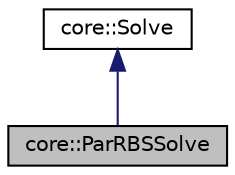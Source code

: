 digraph "core::ParRBSSolve"
{
 // LATEX_PDF_SIZE
  edge [fontname="Helvetica",fontsize="10",labelfontname="Helvetica",labelfontsize="10"];
  node [fontname="Helvetica",fontsize="10",shape=record];
  Node1 [label="core::ParRBSSolve",height=0.2,width=0.4,color="black", fillcolor="grey75", style="filled", fontcolor="black",tooltip="This class solves SAT in the following way:"];
  Node2 -> Node1 [dir="back",color="midnightblue",fontsize="10",style="solid"];
  Node2 [label="core::Solve",height=0.2,width=0.4,color="black", fillcolor="white", style="filled",URL="$classcore_1_1Solve.html",tooltip="The core class that performs all actions related to solving SAT."];
}

